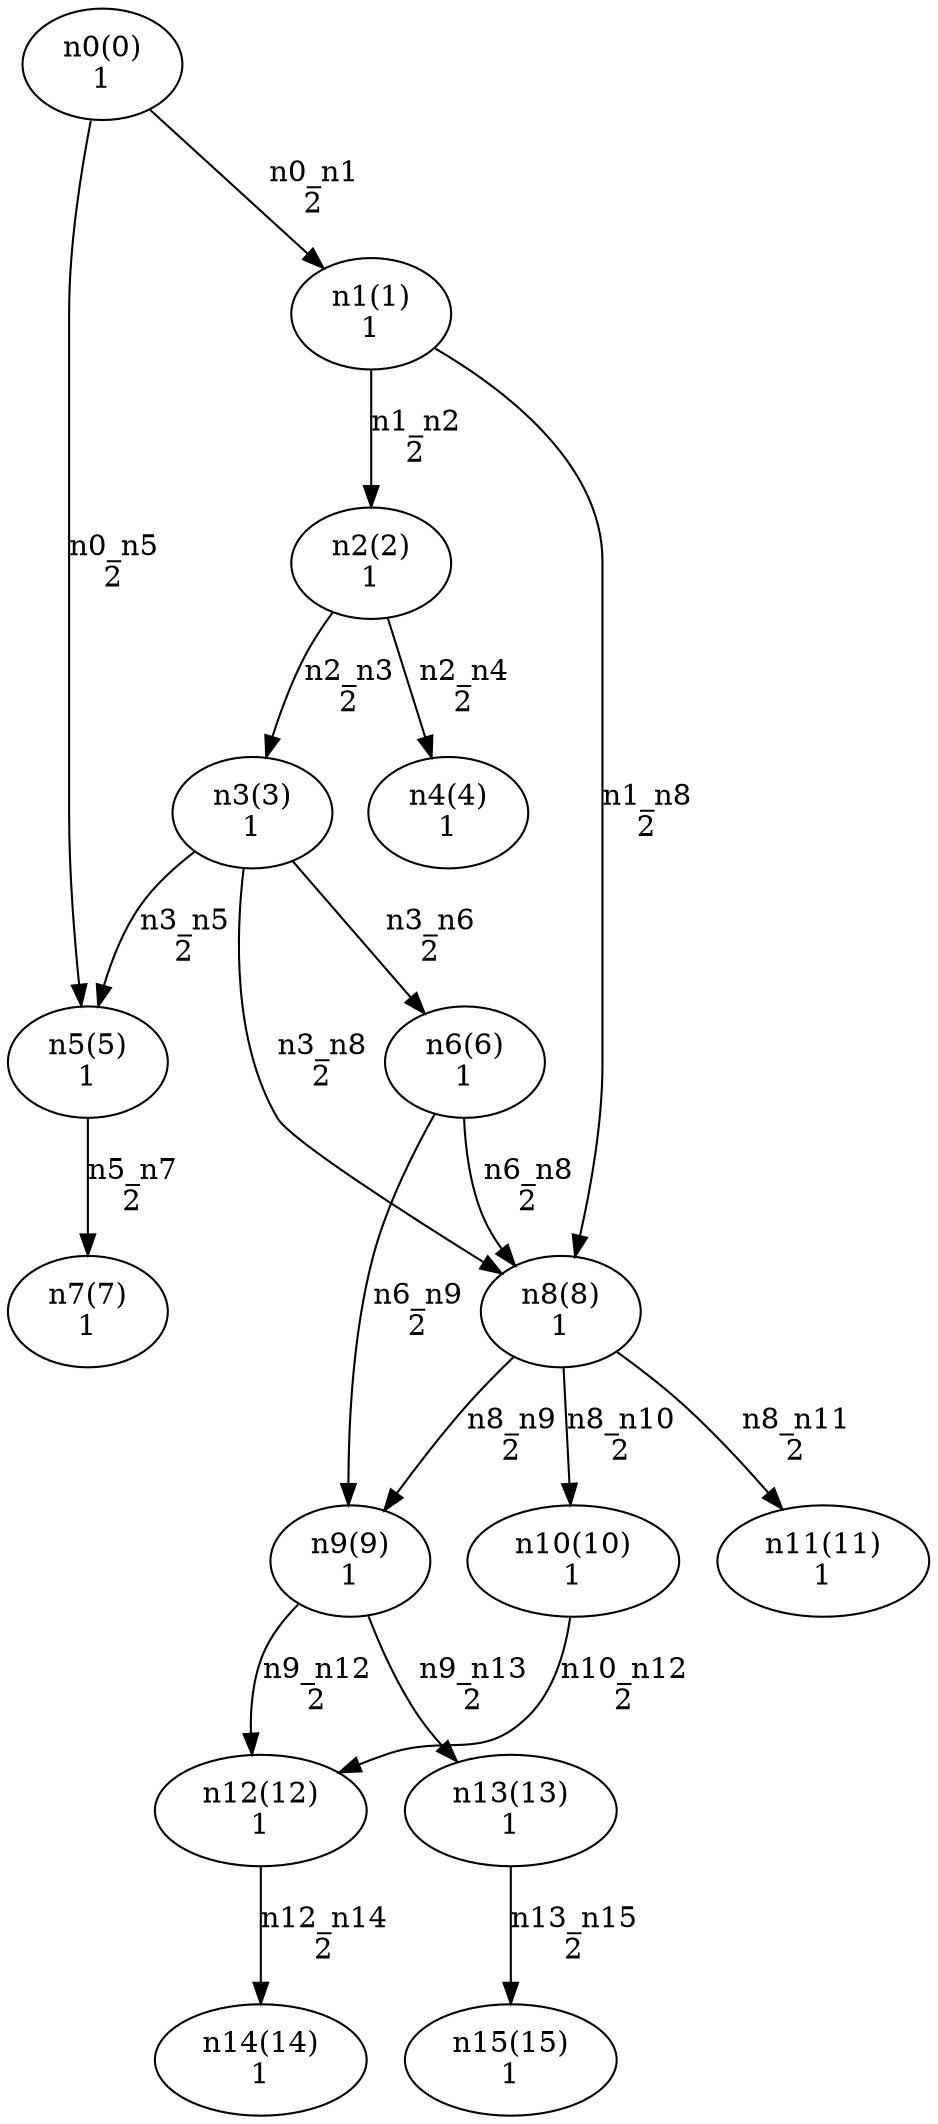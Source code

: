 digraph test_0 {
    size="28,40";
    n0 [ label="n0(0)\n1" ];
    n1 [ label="n1(1)\n1" ];
    n5 [ label="n5(5)\n1" ];
    n2 [ label="n2(2)\n1" ];
    n8 [ label="n8(8)\n1" ];
    n3 [ label="n3(3)\n1" ];
    n4 [ label="n4(4)\n1" ];
    n6 [ label="n6(6)\n1" ];
    n7 [ label="n7(7)\n1" ];
    n9 [ label="n9(9)\n1" ];
    n10 [ label="n10(10)\n1" ];
    n11 [ label="n11(11)\n1" ];
    n12 [ label="n12(12)\n1" ];
    n13 [ label="n13(13)\n1" ];
    n14 [ label="n14(14)\n1" ];
    n15 [ label="n15(15)\n1" ];

    n0 -> n1 [ label="n0_n1\n2" ];
    n0 -> n5 [ label="n0_n5\n2" ];
    n1 -> n2 [ label="n1_n2\n2" ];
    n1 -> n8 [ label="n1_n8\n2" ];
    n2 -> n3 [ label="n2_n3\n2" ];
    n2 -> n4 [ label="n2_n4\n2" ];
    n3 -> n5 [ label="n3_n5\n2" ];
    n3 -> n6 [ label="n3_n6\n2" ];
    n3 -> n8 [ label="n3_n8\n2" ];
    n5 -> n7 [ label="n5_n7\n2" ];
    n6 -> n8 [ label="n6_n8\n2" ];
    n6 -> n9 [ label="n6_n9\n2" ];
    n8 -> n9 [ label="n8_n9\n2" ];
    n8 -> n10 [ label="n8_n10\n2" ];
    n8 -> n11 [ label="n8_n11\n2" ];
    n9 -> n12 [ label="n9_n12\n2" ];
    n9 -> n13 [ label="n9_n13\n2" ];
    n10 -> n12 [ label="n10_n12\n2" ];
    n12 -> n14 [ label="n12_n14\n2" ];
    n13 -> n15 [ label="n13_n15\n2" ];
}
